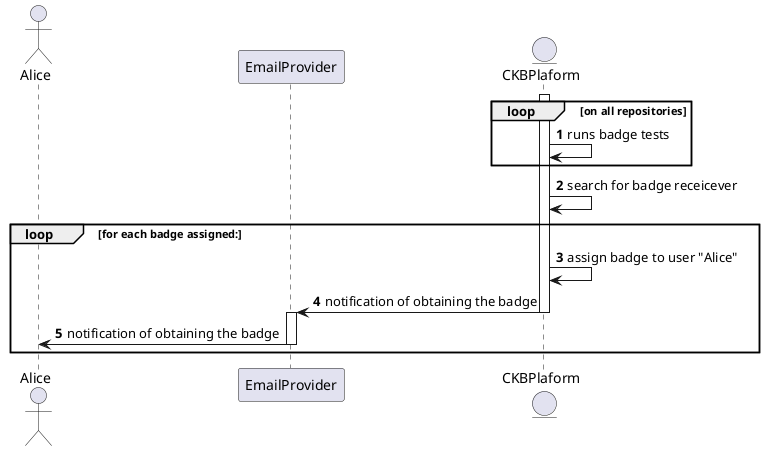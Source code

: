 @startuml

autonumber

actor Alice
participant EmailProvider as Email
entity CKBPlaform as Platform

activate Platform

loop on all repositories
    Platform -> Platform: runs badge tests
end

    Platform -> Platform: search for badge receicever

loop for each badge assigned:
    Platform -> Platform: assign badge to user "Alice"
    Platform -> Email: notification of obtaining the badge
    deactivate Platform
    activate Email
    Email -> Alice: notification of obtaining the badge
    deactivate Email
end

@enduml